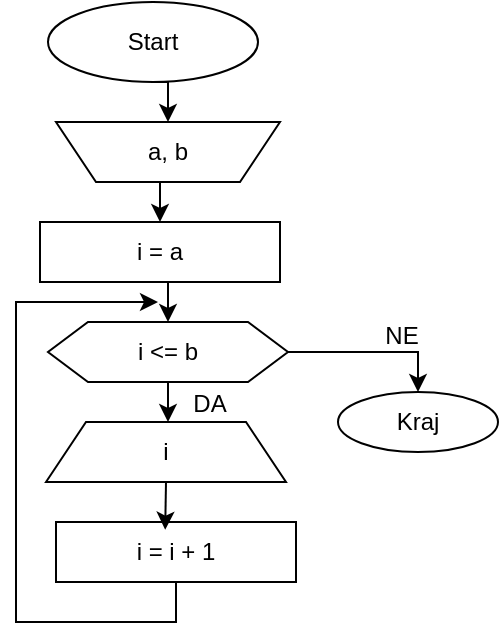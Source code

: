 <mxfile version="24.7.17">
  <diagram name="Page-1" id="ndV7AYw7BCn8foQC6WbI">
    <mxGraphModel dx="724" dy="384" grid="1" gridSize="10" guides="1" tooltips="1" connect="1" arrows="1" fold="1" page="1" pageScale="1" pageWidth="850" pageHeight="1100" math="0" shadow="0">
      <root>
        <mxCell id="0" />
        <mxCell id="1" parent="0" />
        <mxCell id="TUYA6MpYjVsNvOkZe8Ju-3" style="edgeStyle=orthogonalEdgeStyle;rounded=0;orthogonalLoop=1;jettySize=auto;html=1;exitX=0.5;exitY=1;exitDx=0;exitDy=0;entryX=0.5;entryY=1;entryDx=0;entryDy=0;" edge="1" parent="1" source="TUYA6MpYjVsNvOkZe8Ju-1" target="TUYA6MpYjVsNvOkZe8Ju-2">
          <mxGeometry relative="1" as="geometry" />
        </mxCell>
        <mxCell id="TUYA6MpYjVsNvOkZe8Ju-1" value="Start" style="ellipse;whiteSpace=wrap;html=1;" vertex="1" parent="1">
          <mxGeometry x="365" y="20" width="105" height="40" as="geometry" />
        </mxCell>
        <mxCell id="TUYA6MpYjVsNvOkZe8Ju-2" value="" style="shape=trapezoid;perimeter=trapezoidPerimeter;whiteSpace=wrap;html=1;fixedSize=1;rotation=-180;" vertex="1" parent="1">
          <mxGeometry x="369" y="80" width="112" height="30" as="geometry" />
        </mxCell>
        <mxCell id="TUYA6MpYjVsNvOkZe8Ju-7" style="edgeStyle=orthogonalEdgeStyle;rounded=0;orthogonalLoop=1;jettySize=auto;html=1;exitX=0.5;exitY=1;exitDx=0;exitDy=0;entryX=0.5;entryY=0;entryDx=0;entryDy=0;" edge="1" parent="1" source="TUYA6MpYjVsNvOkZe8Ju-5" target="TUYA6MpYjVsNvOkZe8Ju-6">
          <mxGeometry relative="1" as="geometry" />
        </mxCell>
        <mxCell id="TUYA6MpYjVsNvOkZe8Ju-5" value="a, b" style="text;html=1;align=center;verticalAlign=middle;whiteSpace=wrap;rounded=0;" vertex="1" parent="1">
          <mxGeometry x="395" y="80" width="60" height="30" as="geometry" />
        </mxCell>
        <mxCell id="TUYA6MpYjVsNvOkZe8Ju-9" style="edgeStyle=orthogonalEdgeStyle;rounded=0;orthogonalLoop=1;jettySize=auto;html=1;exitX=0.5;exitY=1;exitDx=0;exitDy=0;entryX=0.5;entryY=0;entryDx=0;entryDy=0;" edge="1" parent="1" source="TUYA6MpYjVsNvOkZe8Ju-6" target="TUYA6MpYjVsNvOkZe8Ju-8">
          <mxGeometry relative="1" as="geometry" />
        </mxCell>
        <mxCell id="TUYA6MpYjVsNvOkZe8Ju-6" value="i = a" style="rounded=0;whiteSpace=wrap;html=1;" vertex="1" parent="1">
          <mxGeometry x="361" y="130" width="120" height="30" as="geometry" />
        </mxCell>
        <mxCell id="TUYA6MpYjVsNvOkZe8Ju-10" style="edgeStyle=orthogonalEdgeStyle;rounded=0;orthogonalLoop=1;jettySize=auto;html=1;exitX=0.5;exitY=1;exitDx=0;exitDy=0;" edge="1" parent="1" source="TUYA6MpYjVsNvOkZe8Ju-8">
          <mxGeometry relative="1" as="geometry">
            <mxPoint x="425" y="230" as="targetPoint" />
          </mxGeometry>
        </mxCell>
        <mxCell id="TUYA6MpYjVsNvOkZe8Ju-18" style="edgeStyle=orthogonalEdgeStyle;rounded=0;orthogonalLoop=1;jettySize=auto;html=1;exitX=1;exitY=0.5;exitDx=0;exitDy=0;entryX=0.5;entryY=0;entryDx=0;entryDy=0;" edge="1" parent="1" source="TUYA6MpYjVsNvOkZe8Ju-8" target="TUYA6MpYjVsNvOkZe8Ju-17">
          <mxGeometry relative="1" as="geometry" />
        </mxCell>
        <mxCell id="TUYA6MpYjVsNvOkZe8Ju-8" value="i &amp;lt;= b" style="shape=hexagon;perimeter=hexagonPerimeter2;whiteSpace=wrap;html=1;fixedSize=1;" vertex="1" parent="1">
          <mxGeometry x="365" y="180" width="120" height="30" as="geometry" />
        </mxCell>
        <mxCell id="TUYA6MpYjVsNvOkZe8Ju-11" value="i" style="shape=trapezoid;perimeter=trapezoidPerimeter;whiteSpace=wrap;html=1;fixedSize=1;" vertex="1" parent="1">
          <mxGeometry x="364" y="230" width="120" height="30" as="geometry" />
        </mxCell>
        <mxCell id="TUYA6MpYjVsNvOkZe8Ju-14" style="edgeStyle=orthogonalEdgeStyle;rounded=0;orthogonalLoop=1;jettySize=auto;html=1;exitX=0.5;exitY=1;exitDx=0;exitDy=0;" edge="1" parent="1" source="TUYA6MpYjVsNvOkZe8Ju-12">
          <mxGeometry relative="1" as="geometry">
            <mxPoint x="420" y="170" as="targetPoint" />
            <Array as="points">
              <mxPoint x="429" y="330" />
              <mxPoint x="349" y="330" />
              <mxPoint x="349" y="170" />
            </Array>
          </mxGeometry>
        </mxCell>
        <mxCell id="TUYA6MpYjVsNvOkZe8Ju-12" value="i = i + 1" style="rounded=0;whiteSpace=wrap;html=1;" vertex="1" parent="1">
          <mxGeometry x="369" y="280" width="120" height="30" as="geometry" />
        </mxCell>
        <mxCell id="TUYA6MpYjVsNvOkZe8Ju-13" style="edgeStyle=orthogonalEdgeStyle;rounded=0;orthogonalLoop=1;jettySize=auto;html=1;exitX=0.5;exitY=1;exitDx=0;exitDy=0;entryX=0.455;entryY=0.129;entryDx=0;entryDy=0;entryPerimeter=0;" edge="1" parent="1" source="TUYA6MpYjVsNvOkZe8Ju-11" target="TUYA6MpYjVsNvOkZe8Ju-12">
          <mxGeometry relative="1" as="geometry" />
        </mxCell>
        <mxCell id="TUYA6MpYjVsNvOkZe8Ju-15" value="DA" style="text;html=1;align=center;verticalAlign=middle;whiteSpace=wrap;rounded=0;" vertex="1" parent="1">
          <mxGeometry x="416" y="206" width="60" height="30" as="geometry" />
        </mxCell>
        <mxCell id="TUYA6MpYjVsNvOkZe8Ju-17" value="Kraj" style="ellipse;whiteSpace=wrap;html=1;" vertex="1" parent="1">
          <mxGeometry x="510" y="215" width="80" height="30" as="geometry" />
        </mxCell>
        <mxCell id="TUYA6MpYjVsNvOkZe8Ju-19" value="NE" style="text;html=1;align=center;verticalAlign=middle;whiteSpace=wrap;rounded=0;" vertex="1" parent="1">
          <mxGeometry x="512" y="172" width="60" height="30" as="geometry" />
        </mxCell>
      </root>
    </mxGraphModel>
  </diagram>
</mxfile>
